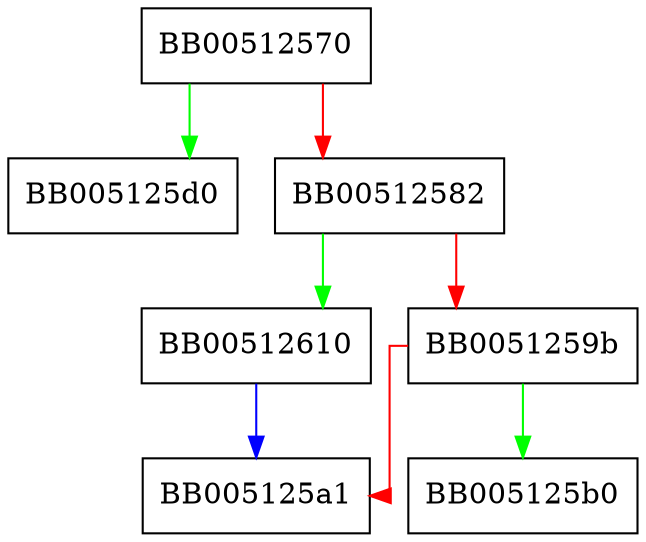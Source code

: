 digraph ASN1_INTEGER_to_BN {
  node [shape="box"];
  graph [splines=ortho];
  BB00512570 -> BB005125d0 [color="green"];
  BB00512570 -> BB00512582 [color="red"];
  BB00512582 -> BB00512610 [color="green"];
  BB00512582 -> BB0051259b [color="red"];
  BB0051259b -> BB005125b0 [color="green"];
  BB0051259b -> BB005125a1 [color="red"];
  BB00512610 -> BB005125a1 [color="blue"];
}